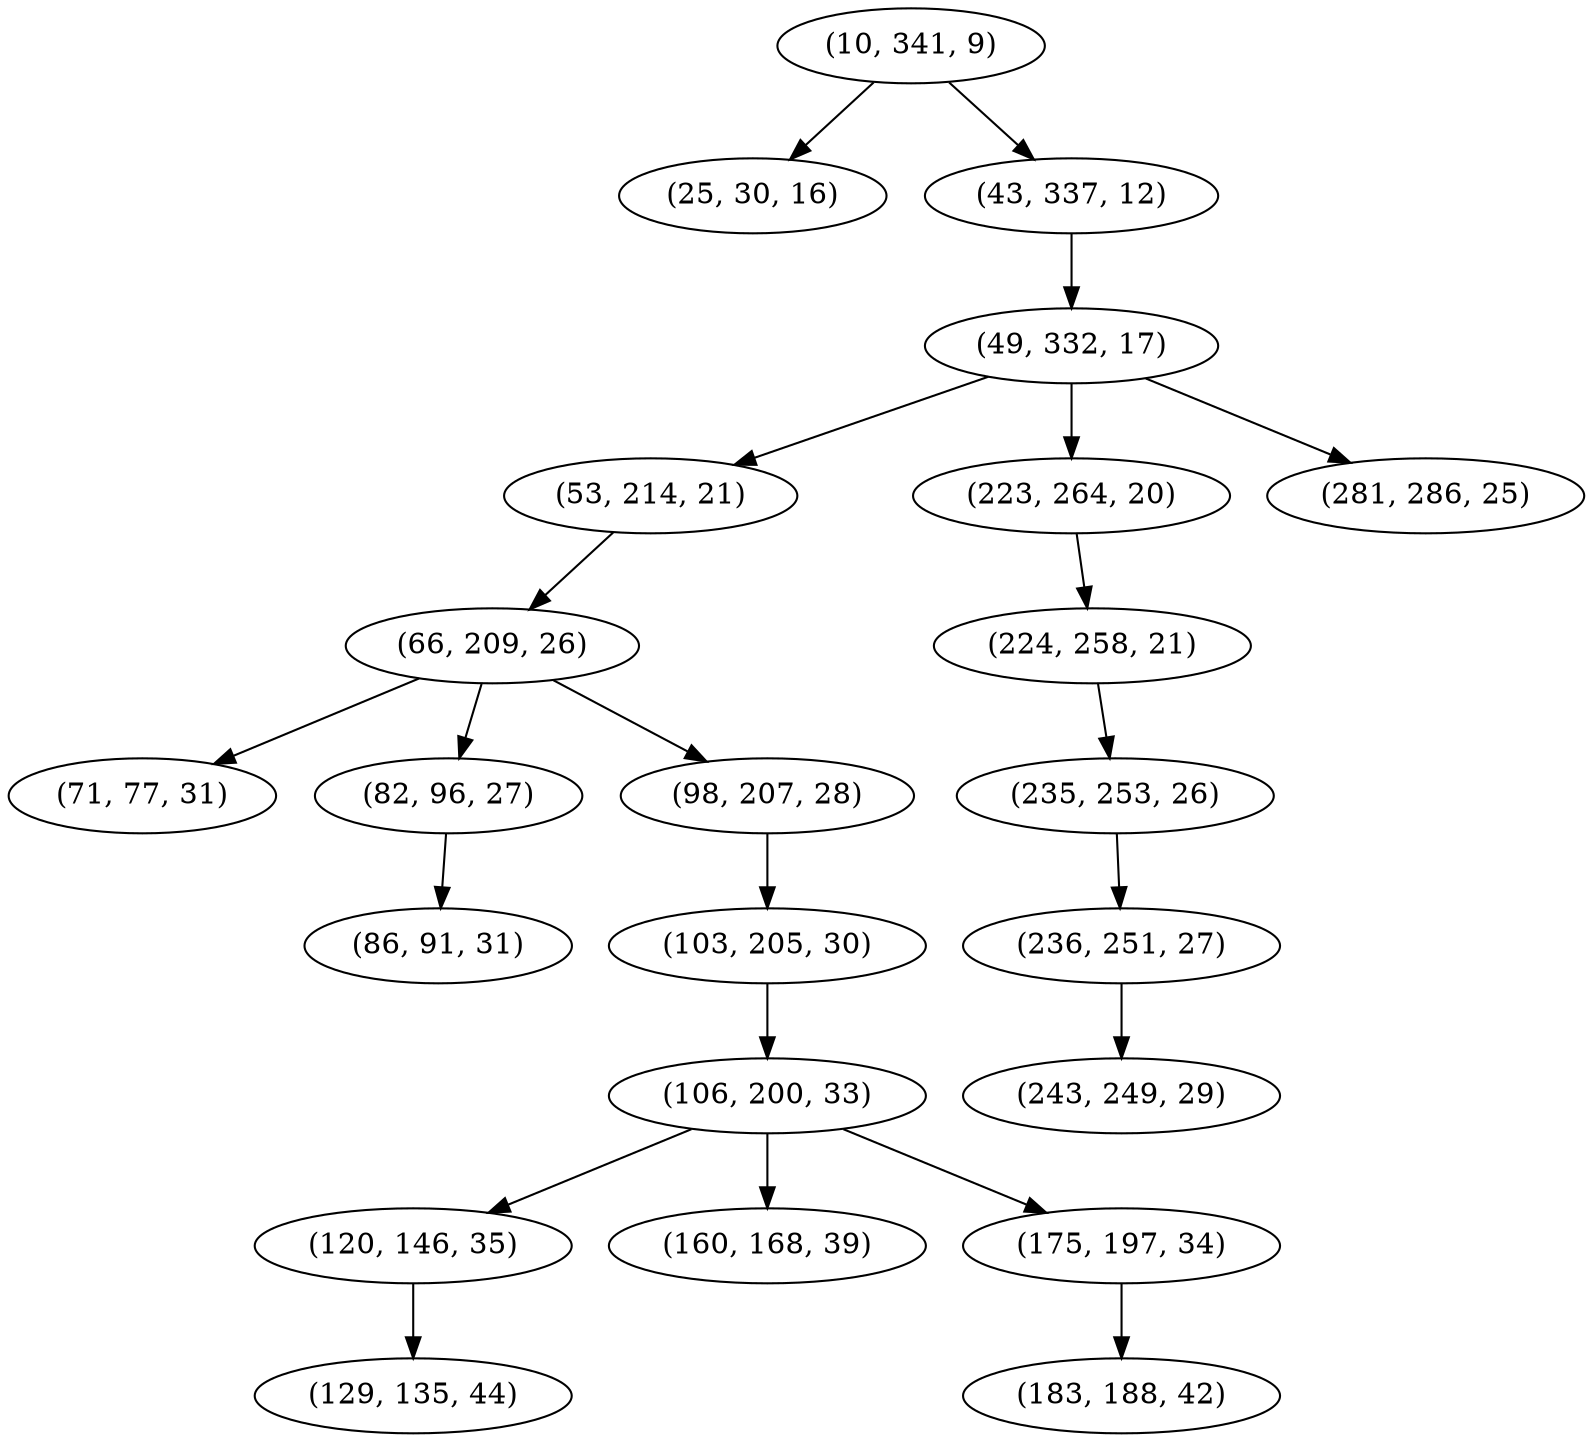 digraph tree {
    "(10, 341, 9)";
    "(25, 30, 16)";
    "(43, 337, 12)";
    "(49, 332, 17)";
    "(53, 214, 21)";
    "(66, 209, 26)";
    "(71, 77, 31)";
    "(82, 96, 27)";
    "(86, 91, 31)";
    "(98, 207, 28)";
    "(103, 205, 30)";
    "(106, 200, 33)";
    "(120, 146, 35)";
    "(129, 135, 44)";
    "(160, 168, 39)";
    "(175, 197, 34)";
    "(183, 188, 42)";
    "(223, 264, 20)";
    "(224, 258, 21)";
    "(235, 253, 26)";
    "(236, 251, 27)";
    "(243, 249, 29)";
    "(281, 286, 25)";
    "(10, 341, 9)" -> "(25, 30, 16)";
    "(10, 341, 9)" -> "(43, 337, 12)";
    "(43, 337, 12)" -> "(49, 332, 17)";
    "(49, 332, 17)" -> "(53, 214, 21)";
    "(49, 332, 17)" -> "(223, 264, 20)";
    "(49, 332, 17)" -> "(281, 286, 25)";
    "(53, 214, 21)" -> "(66, 209, 26)";
    "(66, 209, 26)" -> "(71, 77, 31)";
    "(66, 209, 26)" -> "(82, 96, 27)";
    "(66, 209, 26)" -> "(98, 207, 28)";
    "(82, 96, 27)" -> "(86, 91, 31)";
    "(98, 207, 28)" -> "(103, 205, 30)";
    "(103, 205, 30)" -> "(106, 200, 33)";
    "(106, 200, 33)" -> "(120, 146, 35)";
    "(106, 200, 33)" -> "(160, 168, 39)";
    "(106, 200, 33)" -> "(175, 197, 34)";
    "(120, 146, 35)" -> "(129, 135, 44)";
    "(175, 197, 34)" -> "(183, 188, 42)";
    "(223, 264, 20)" -> "(224, 258, 21)";
    "(224, 258, 21)" -> "(235, 253, 26)";
    "(235, 253, 26)" -> "(236, 251, 27)";
    "(236, 251, 27)" -> "(243, 249, 29)";
}
